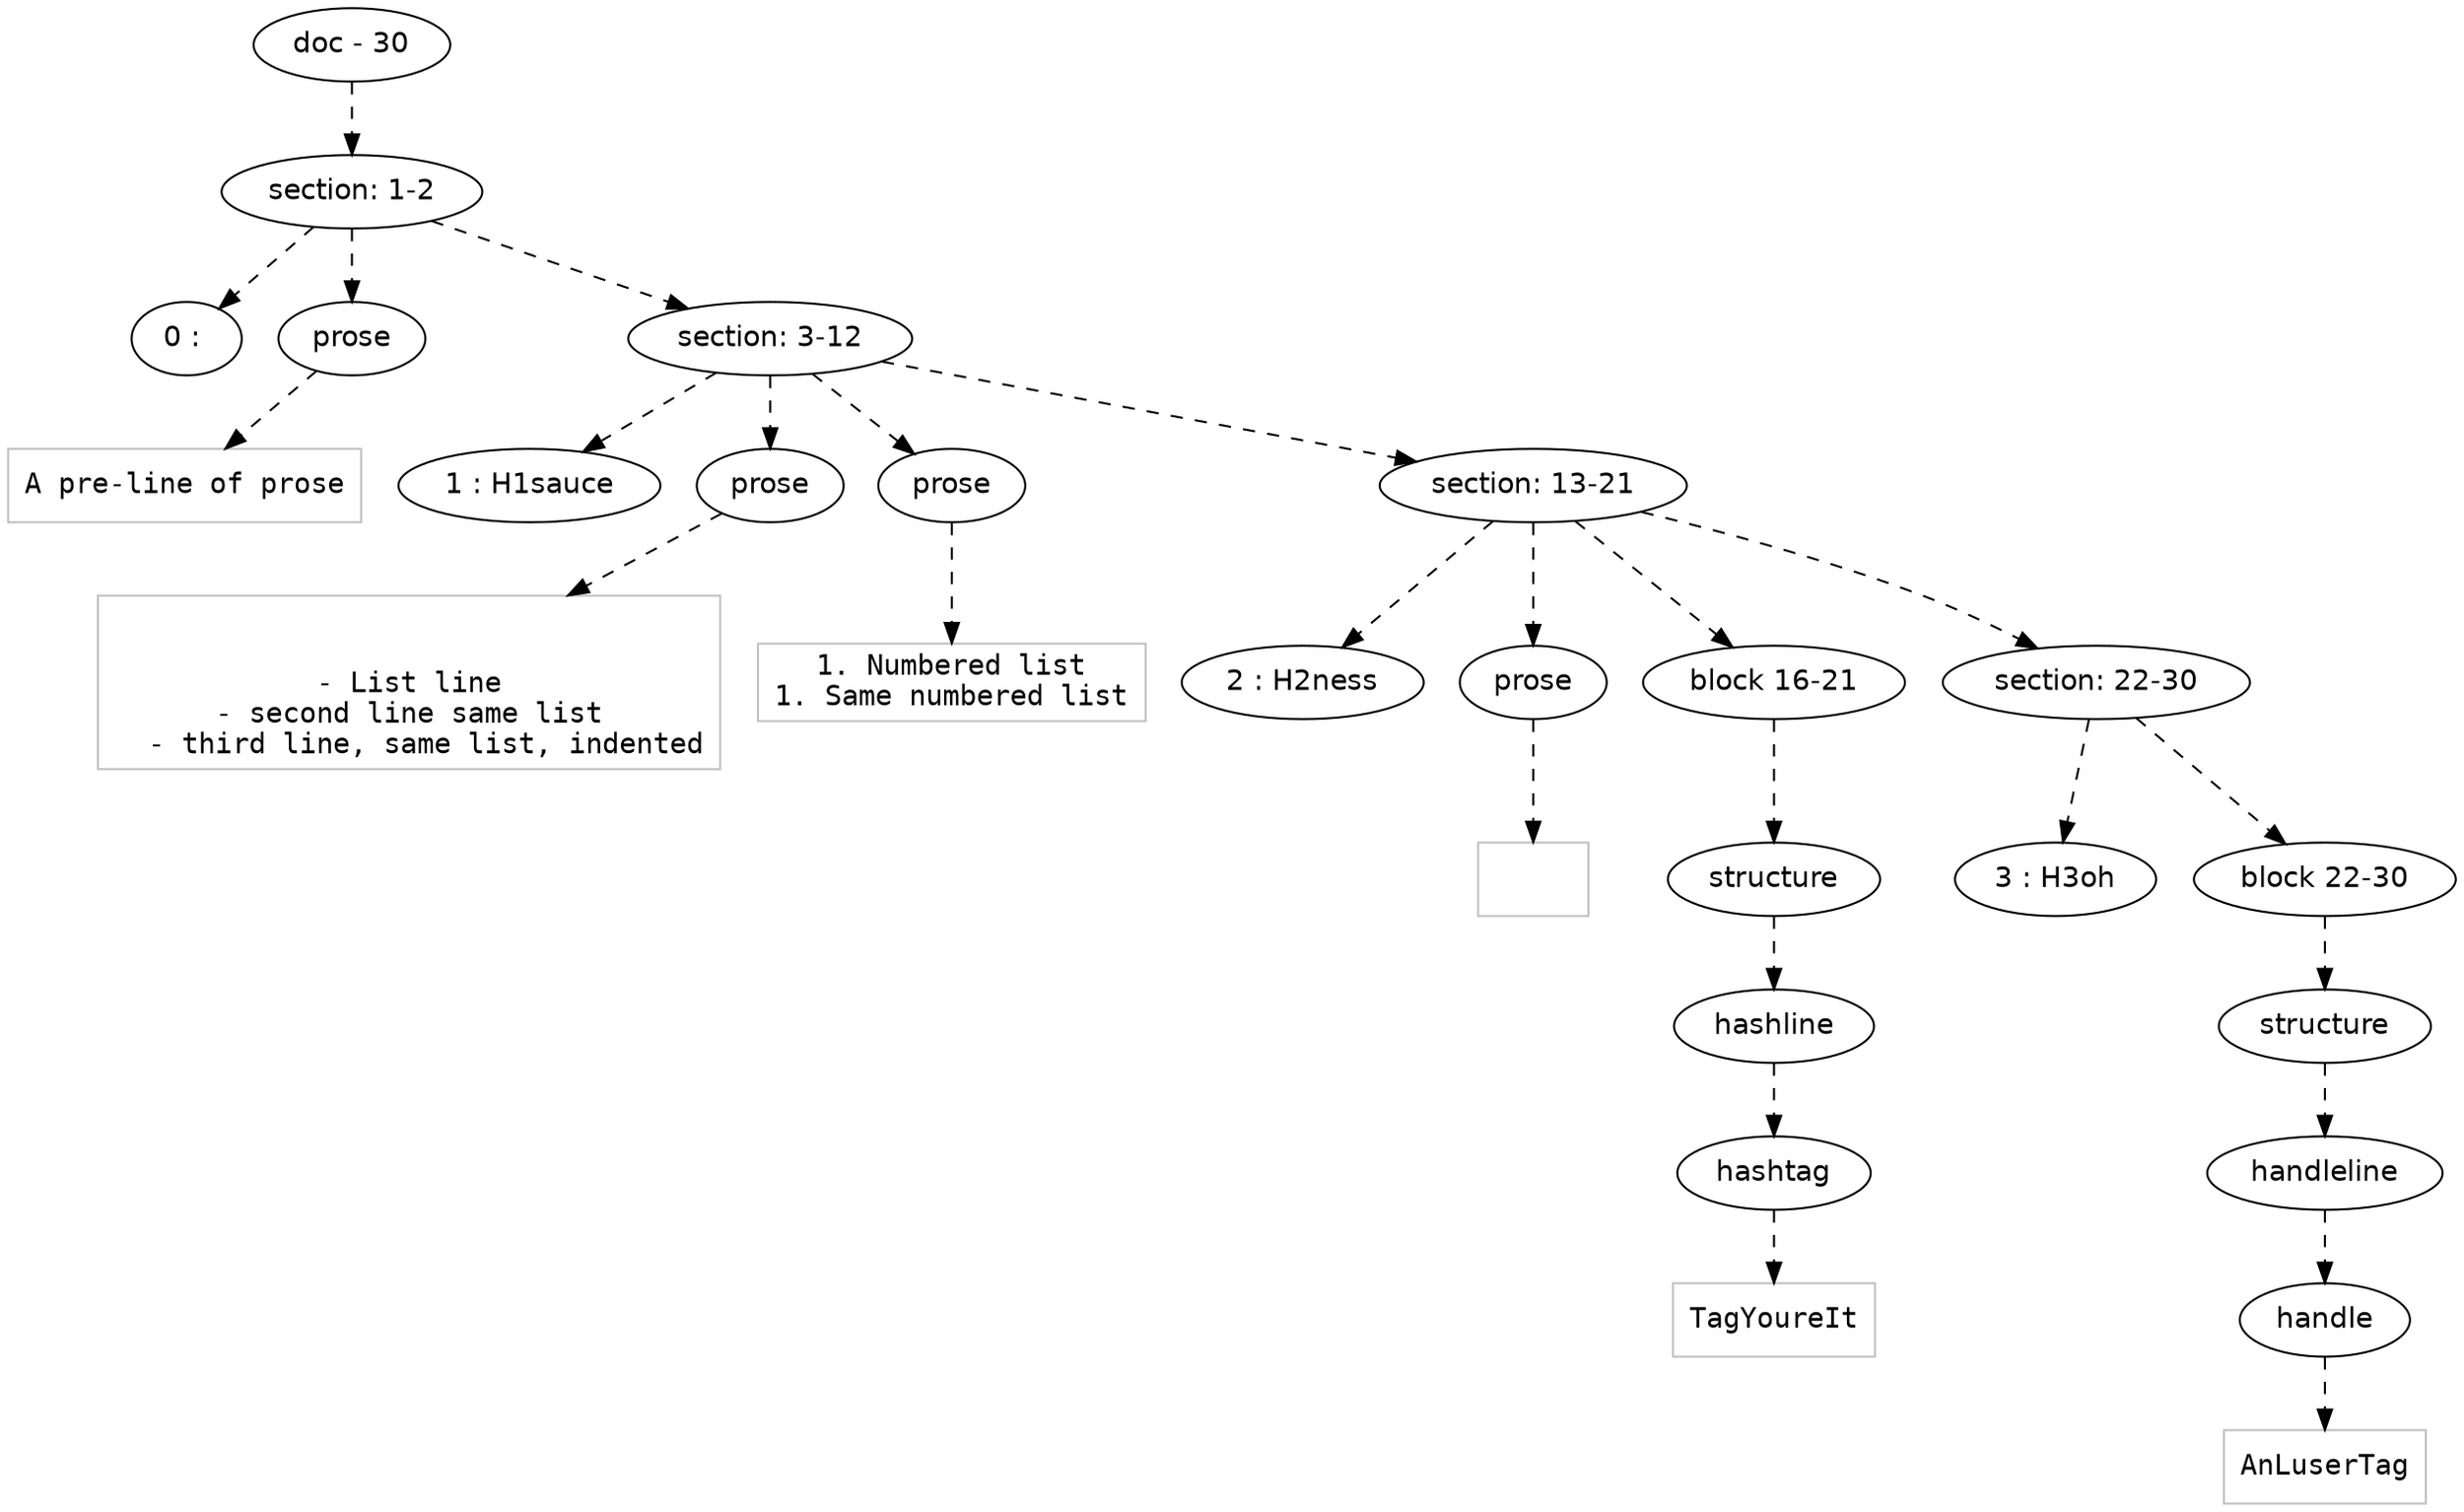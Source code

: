 digraph hierarchy {

node [fontname=Helvetica]
edge [style=dashed]

doc_0 [label="doc - 30"]


doc_0 -> { section_1}
{rank=same; section_1}

section_1 [label="section: 1-2"]


section_1 -> { header_2 prose_3 section_4}
{rank=same; header_2 prose_3 section_4}

header_2 [label="0 : "]

prose_3 [label="prose"]

section_4 [label="section: 3-12"]


prose_3 -> leaf_5
leaf_5  [color=Gray,shape=rectangle,fontname=Inconsolata,label="A pre-line of prose
"]
section_4 -> { header_6 prose_7 prose_8 section_9}
{rank=same; header_6 prose_7 prose_8 section_9}

header_6 [label="1 : H1sauce"]

prose_7 [label="prose"]

prose_8 [label="prose"]

section_9 [label="section: 13-21"]


prose_7 -> leaf_10
leaf_10  [color=Gray,shape=rectangle,fontname=Inconsolata,label="

- List line
- second line same list
  - third line, same list, indented
"]
prose_8 -> leaf_11
leaf_11  [color=Gray,shape=rectangle,fontname=Inconsolata,label="1. Numbered list
1. Same numbered list
"]
section_9 -> { header_12 prose_13 block_14 section_15}
{rank=same; header_12 prose_13 block_14 section_15}

header_12 [label="2 : H2ness"]

prose_13 [label="prose"]

block_14 [label="block 16-21"]

section_15 [label="section: 22-30"]


prose_13 -> leaf_16
leaf_16  [color=Gray,shape=rectangle,fontname=Inconsolata,label="
"]
block_14 -> { structure_17}
{rank=same; structure_17}

structure_17 [label="structure"]


structure_17 -> { hashline_18}
{rank=same; hashline_18}

hashline_18 [label="hashline"]


hashline_18 -> { hashtag_19}
{rank=same; hashtag_19}

hashtag_19 [label="hashtag"]


hashtag_19 -> leaf_20
leaf_20  [color=Gray,shape=rectangle,fontname=Inconsolata,label="TagYoureIt"]
section_15 -> { header_21 block_22}
{rank=same; header_21 block_22}

header_21 [label="3 : H3oh"]

block_22 [label="block 22-30"]


block_22 -> { structure_23}
{rank=same; structure_23}

structure_23 [label="structure"]


structure_23 -> { handleline_24}
{rank=same; handleline_24}

handleline_24 [label="handleline"]


handleline_24 -> { handle_25}
{rank=same; handle_25}

handle_25 [label="handle"]


handle_25 -> leaf_26
leaf_26  [color=Gray,shape=rectangle,fontname=Inconsolata,label="AnLuserTag"]

}
